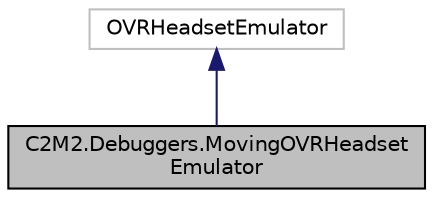 digraph "C2M2.Debuggers.MovingOVRHeadsetEmulator"
{
 // LATEX_PDF_SIZE
  edge [fontname="Helvetica",fontsize="10",labelfontname="Helvetica",labelfontsize="10"];
  node [fontname="Helvetica",fontsize="10",shape=record];
  Node1 [label="C2M2.Debuggers.MovingOVRHeadset\lEmulator",height=0.2,width=0.4,color="black", fillcolor="grey75", style="filled", fontcolor="black",tooltip="Add movement functionality to Oculus HMD headset emulator, add some additional small functionality li..."];
  Node2 -> Node1 [dir="back",color="midnightblue",fontsize="10",style="solid",fontname="Helvetica"];
  Node2 [label="OVRHeadsetEmulator",height=0.2,width=0.4,color="grey75", fillcolor="white", style="filled",tooltip=" "];
}
